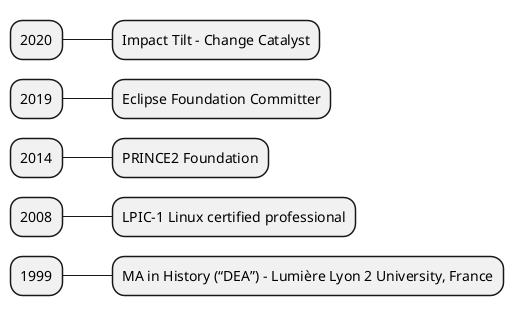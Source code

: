 @startmindmap education

* 2020
** Impact Tilt - Change Catalyst
* 2019
** Eclipse Foundation Committer
* 2014
** PRINCE2 Foundation
* 2008
** LPIC-1 Linux certified professional
* 1999
** MA in History (“DEA”) - Lumière Lyon 2 University, France
'* 1997
'** BA in French Literature (“Licence”) - Lumière Lyon 2 University, France
@endmindmap

